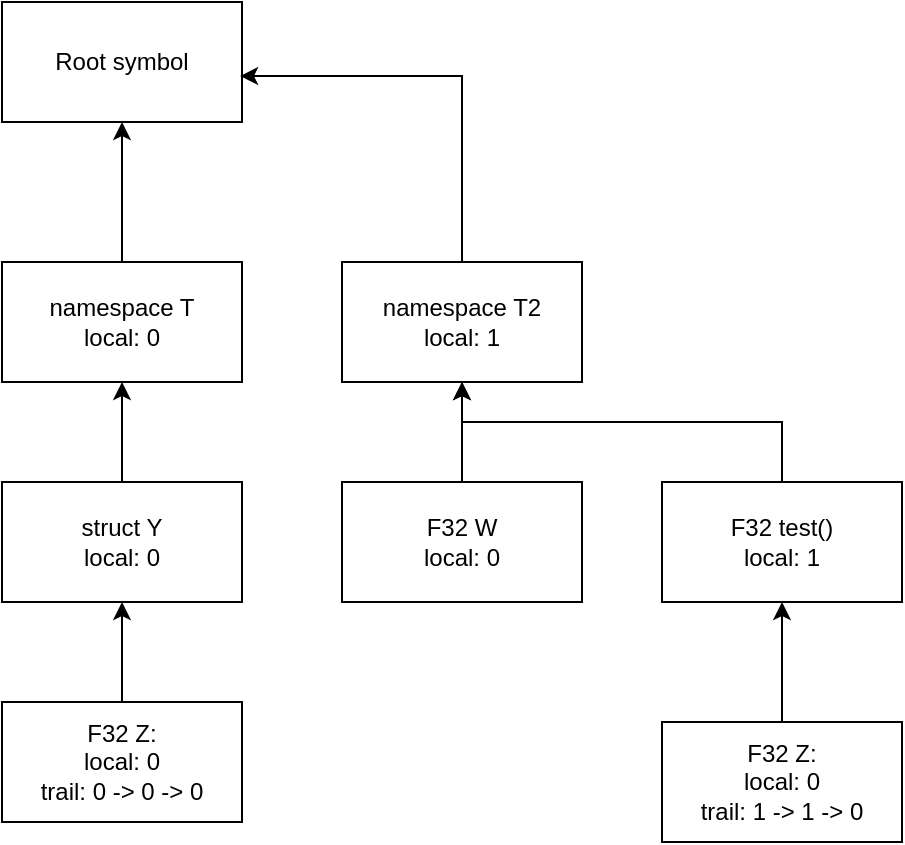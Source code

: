 <mxfile version="24.2.1" type="device">
  <diagram name="Pagina-1" id="zd9csY0soHSeu6D9qvYw">
    <mxGraphModel dx="869" dy="1398" grid="1" gridSize="10" guides="1" tooltips="1" connect="1" arrows="1" fold="1" page="1" pageScale="1" pageWidth="827" pageHeight="1169" math="0" shadow="0">
      <root>
        <mxCell id="0" />
        <mxCell id="1" parent="0" />
        <mxCell id="-mwtBjDPA6dfuYRVTTJR-7" style="edgeStyle=orthogonalEdgeStyle;rounded=0;orthogonalLoop=1;jettySize=auto;html=1;" edge="1" parent="1" source="-mwtBjDPA6dfuYRVTTJR-1" target="-mwtBjDPA6dfuYRVTTJR-6">
          <mxGeometry relative="1" as="geometry" />
        </mxCell>
        <mxCell id="-mwtBjDPA6dfuYRVTTJR-1" value="namespace T&lt;br&gt;local: 0" style="rounded=0;whiteSpace=wrap;html=1;" vertex="1" parent="1">
          <mxGeometry x="200" y="630" width="120" height="60" as="geometry" />
        </mxCell>
        <mxCell id="-mwtBjDPA6dfuYRVTTJR-3" style="edgeStyle=orthogonalEdgeStyle;rounded=0;orthogonalLoop=1;jettySize=auto;html=1;" edge="1" parent="1" source="-mwtBjDPA6dfuYRVTTJR-2" target="-mwtBjDPA6dfuYRVTTJR-1">
          <mxGeometry relative="1" as="geometry" />
        </mxCell>
        <mxCell id="-mwtBjDPA6dfuYRVTTJR-2" value="struct Y&lt;br&gt;local: 0" style="rounded=0;whiteSpace=wrap;html=1;" vertex="1" parent="1">
          <mxGeometry x="200" y="740" width="120" height="60" as="geometry" />
        </mxCell>
        <mxCell id="-mwtBjDPA6dfuYRVTTJR-5" style="edgeStyle=orthogonalEdgeStyle;rounded=0;orthogonalLoop=1;jettySize=auto;html=1;exitX=0.5;exitY=0;exitDx=0;exitDy=0;entryX=0.5;entryY=1;entryDx=0;entryDy=0;" edge="1" parent="1" source="-mwtBjDPA6dfuYRVTTJR-4" target="-mwtBjDPA6dfuYRVTTJR-2">
          <mxGeometry relative="1" as="geometry" />
        </mxCell>
        <mxCell id="-mwtBjDPA6dfuYRVTTJR-4" value="&lt;div&gt;F32 Z:&lt;/div&gt;&lt;div&gt;local: 0&lt;br&gt;&lt;/div&gt;trail: 0 -&amp;gt; 0 -&amp;gt; 0" style="rounded=0;whiteSpace=wrap;html=1;" vertex="1" parent="1">
          <mxGeometry x="200" y="850" width="120" height="60" as="geometry" />
        </mxCell>
        <mxCell id="-mwtBjDPA6dfuYRVTTJR-6" value="Root symbol" style="rounded=0;whiteSpace=wrap;html=1;" vertex="1" parent="1">
          <mxGeometry x="200" y="500" width="120" height="60" as="geometry" />
        </mxCell>
        <mxCell id="-mwtBjDPA6dfuYRVTTJR-8" value="namespace T2&lt;br&gt;local: 1" style="rounded=0;whiteSpace=wrap;html=1;" vertex="1" parent="1">
          <mxGeometry x="370" y="630" width="120" height="60" as="geometry" />
        </mxCell>
        <mxCell id="-mwtBjDPA6dfuYRVTTJR-10" style="edgeStyle=orthogonalEdgeStyle;rounded=0;orthogonalLoop=1;jettySize=auto;html=1;exitX=0.5;exitY=0;exitDx=0;exitDy=0;" edge="1" parent="1" source="-mwtBjDPA6dfuYRVTTJR-9" target="-mwtBjDPA6dfuYRVTTJR-8">
          <mxGeometry relative="1" as="geometry" />
        </mxCell>
        <mxCell id="-mwtBjDPA6dfuYRVTTJR-9" value="&lt;div&gt;F32 W&lt;br&gt;&lt;/div&gt;local: 0" style="rounded=0;whiteSpace=wrap;html=1;" vertex="1" parent="1">
          <mxGeometry x="370" y="740" width="120" height="60" as="geometry" />
        </mxCell>
        <mxCell id="-mwtBjDPA6dfuYRVTTJR-11" style="edgeStyle=orthogonalEdgeStyle;rounded=0;orthogonalLoop=1;jettySize=auto;html=1;entryX=0.992;entryY=0.617;entryDx=0;entryDy=0;entryPerimeter=0;" edge="1" parent="1" source="-mwtBjDPA6dfuYRVTTJR-8" target="-mwtBjDPA6dfuYRVTTJR-6">
          <mxGeometry relative="1" as="geometry">
            <Array as="points">
              <mxPoint x="430" y="537" />
            </Array>
          </mxGeometry>
        </mxCell>
        <mxCell id="-mwtBjDPA6dfuYRVTTJR-13" style="edgeStyle=orthogonalEdgeStyle;rounded=0;orthogonalLoop=1;jettySize=auto;html=1;" edge="1" parent="1" source="-mwtBjDPA6dfuYRVTTJR-12" target="-mwtBjDPA6dfuYRVTTJR-8">
          <mxGeometry relative="1" as="geometry">
            <Array as="points">
              <mxPoint x="590" y="710" />
              <mxPoint x="430" y="710" />
            </Array>
          </mxGeometry>
        </mxCell>
        <mxCell id="-mwtBjDPA6dfuYRVTTJR-12" value="F32 test()&lt;br&gt;local: 1" style="rounded=0;whiteSpace=wrap;html=1;" vertex="1" parent="1">
          <mxGeometry x="530" y="740" width="120" height="60" as="geometry" />
        </mxCell>
        <mxCell id="-mwtBjDPA6dfuYRVTTJR-18" style="edgeStyle=orthogonalEdgeStyle;rounded=0;orthogonalLoop=1;jettySize=auto;html=1;" edge="1" parent="1" source="-mwtBjDPA6dfuYRVTTJR-17" target="-mwtBjDPA6dfuYRVTTJR-12">
          <mxGeometry relative="1" as="geometry" />
        </mxCell>
        <mxCell id="-mwtBjDPA6dfuYRVTTJR-17" value="F32 Z:&lt;br&gt;local: 0&lt;br&gt;trail: 1 -&amp;gt; 1 -&amp;gt; 0" style="rounded=0;whiteSpace=wrap;html=1;" vertex="1" parent="1">
          <mxGeometry x="530" y="860" width="120" height="60" as="geometry" />
        </mxCell>
      </root>
    </mxGraphModel>
  </diagram>
</mxfile>
